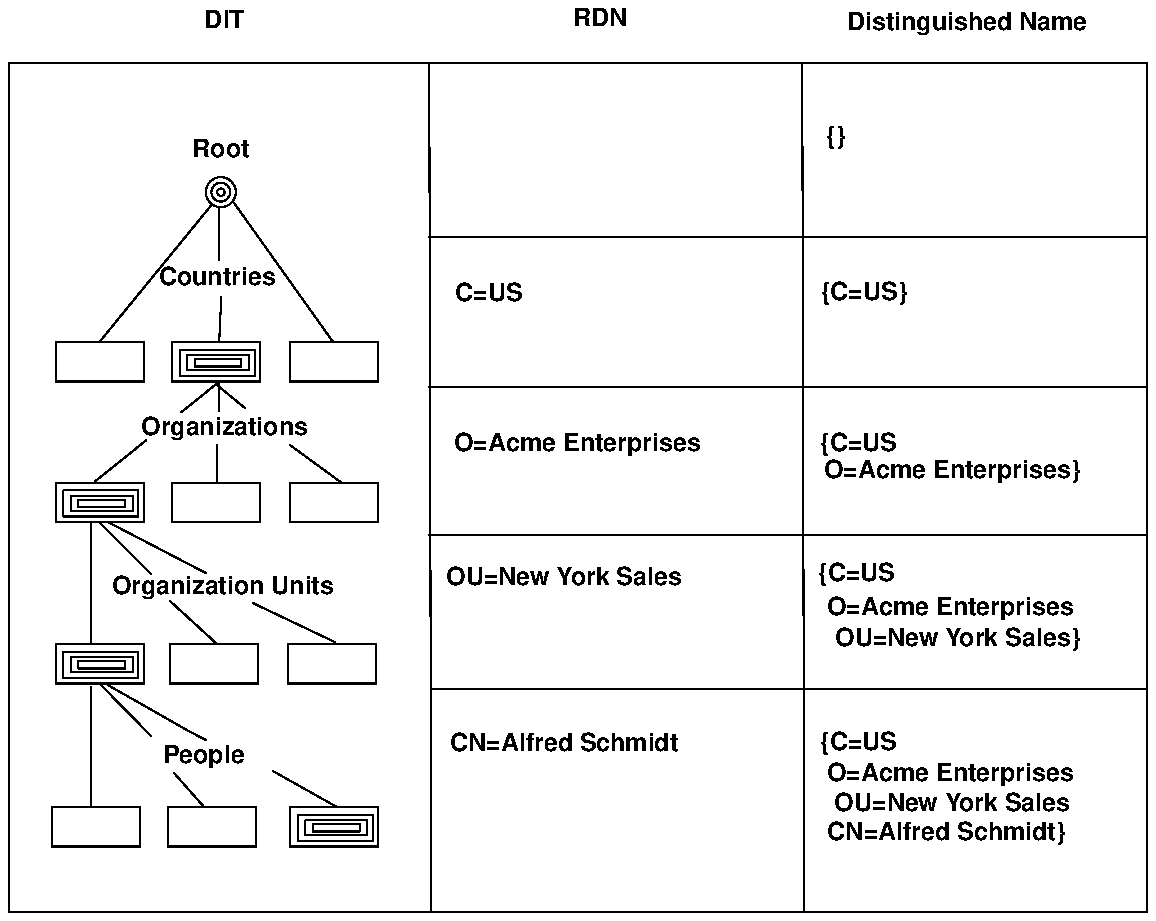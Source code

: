 .zA "enh,9872,R1.1, revised figure"
.PS
.in +.3i
scale = 106.667
"\f(HB\s9CN=Alfred Schmidt\s0\fP"  at 296, 89
"\f(HB\s9OU=New York Sales\s0\fP"  at 296, 178
"\f(HB\s9O=Acme Enterprises\s0\fP"  at 303, 249
"\f(HB\s9C=US\s0\fP"  at 256, 329
"\f(HB\s9CN=Alfred Schmidt}\s0\fP"  at 500, 42
"\f(HB\s9OU=New York Sales\s0\fP"  at 503, 57
"\f(HB\s9O=Acme Enterprises\s0\fP"  at 502, 73
"\f(HB\s9{C=US\s0\fP"  at 453, 90
"\f(HB\s9OU=New York Sales}\s0\fP"  at 506, 145
"\f(HB\s9O=Acme Enterprises\s0\fP"  at 502, 162
"\f(HB\s9{C=US\s0\fP"  at 452, 180
"\f(HB\s9O=Acme Enterprises}\s0\fP"  at 503, 235
"\f(HB\s9{C=US\s0\fP"  at 453, 249
"\f(HB\s9{C=US}\s0\fP"  at 456, 330
"\f(HB\s9{}\s0\fP"  at 441, 413
.ps 10
box  wid 47 ht 21 at 48.5, 218.5
.ps 10
box  wid 40 ht 14 at 49, 218
box  wid 33 ht 8 at 49.5, 218
box  wid 25 ht 4 at 49.5, 218
.ps 10
line   from 141, 75 \
	to 175, 56 
.ps 10
circle radius 8 at 113, 384
.ps 10
line   from 150, 249 \
	to 178, 229 
line   from 53, 121 \
	to 95, 97 \
	to 105, 92 
line   from 88, 74 \
	to 104, 56 
line   from 49, 121 \
	to 76, 94 
box  wid 47 ht 21 at 172.5, 132.5
line   from 111, 281 \
	to 126, 269 
line   from 111, 249 \
	to 111, 230 
line   from 73, 252 \
	to 46, 230 
line   from 112, 283 \
	to 112, 267 \
	to 112, 267 
line   from 111, 282 \
	to 92, 267 
line   from 113, 328 \
	to 112, 305 
line   from 112, 375 \
	to 112, 348 \
	to 112, 348 
line   from 108, 377 \
	to 48, 304 
.ps 10
"\f(HB\s9Root\s0\fP"  at 113, 406
.ps 10
line   from 44, 120 \
	to 44, 56 
line   from 120, 378 \
	to 173, 304 
box  wid 47 ht 21 at 48.5, 293.5
box  wid 47 ht 21 at 173.5, 293.5
.ps 10
"\f(HB\s9Distinguished Name\s0\fP"  at 511, 474
"\f(HB\s9RDN\s0\fP"  at 315, 476
.ps 10
line   from 224, 360 \
	to 606, 360 
line   from 224, 280 \
	to 607, 280 
line   from 224, 201 \
	to 606, 201 
line   from 225, 119 \
	to 607, 119 
line   from 423, 453 \
	to 424, 0 
line   from 224, 452 \
	to 225, 0 
box  wid 607 ht 453 at 303.5, 226.5
box  wid 47 ht 21 at 173.5, 218.5
box  wid 47 ht 21 at 109.5, 132.5
box  wid 47 ht 21 at 108.5, 45.5
box  wid 47 ht 21 at 46.5, 45.5
box  wid 47 ht 21 at 110.5, 293.5
.ps 10
box  wid 40 ht 14 at 111, 293
box  wid 33 ht 8 at 111.5, 293
box  wid 25 ht 4 at 111.5, 293
box  wid 25 ht 4 at 49.5, 132
box  wid 33 ht 8 at 49.5, 132
box  wid 40 ht 14 at 49, 132
.ps 10
box  wid 47 ht 21 at 48.5, 132.5
.ps 10
box  wid 25 ht 4 at 174.5, 45
box  wid 33 ht 8 at 174.5, 45
box  wid 40 ht 14 at 174, 45
.ps 10
box  wid 47 ht 21 at 173.5, 45.5
.ps 10
circle radius 5 at 113, 384
"\f(HB\s9DIT\s0\fP"  at 115, 475
circle radius 2 at 113, 384
.ps 10
box  wid 47 ht 21 at 110.5, 218.5
.ps 10
line   from 44, 207 \
	to 44, 143 
line   from 48, 208 \
	to 76, 180 
line   from 86, 166 \
	to 111, 143 
line   from 130, 165 \
	to 174, 144 
line   from 53, 208 \
	to 105, 181 
"\f(HB\s9Countries\s0\fP"  at 111, 338
"\f(HB\s9Organizations\s0\fP"  at 115, 258
"\f(HB\s9Organization Units\s0\fP"  at 114, 173
"\f(HB\s9People\s0\fP"  at 104, 83
.in -.3i
.PE
.zZ "enh,9872,R1.1, revised figure"
